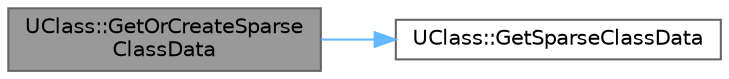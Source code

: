 digraph "UClass::GetOrCreateSparseClassData"
{
 // INTERACTIVE_SVG=YES
 // LATEX_PDF_SIZE
  bgcolor="transparent";
  edge [fontname=Helvetica,fontsize=10,labelfontname=Helvetica,labelfontsize=10];
  node [fontname=Helvetica,fontsize=10,shape=box,height=0.2,width=0.4];
  rankdir="LR";
  Node1 [id="Node000001",label="UClass::GetOrCreateSparse\lClassData",height=0.2,width=0.4,color="gray40", fillcolor="grey60", style="filled", fontcolor="black",tooltip="Returns a pointer to the sidecar data structure."];
  Node1 -> Node2 [id="edge1_Node000001_Node000002",color="steelblue1",style="solid",tooltip=" "];
  Node2 [id="Node000002",label="UClass::GetSparseClassData",height=0.2,width=0.4,color="grey40", fillcolor="white", style="filled",URL="$d4/d77/classUClass.html#ad06e8d2b9a00324855369e11f021a71d",tooltip="Returns a pointer to the sidecar data structure, based on the EGetSparseClassDataMethod."];
}
